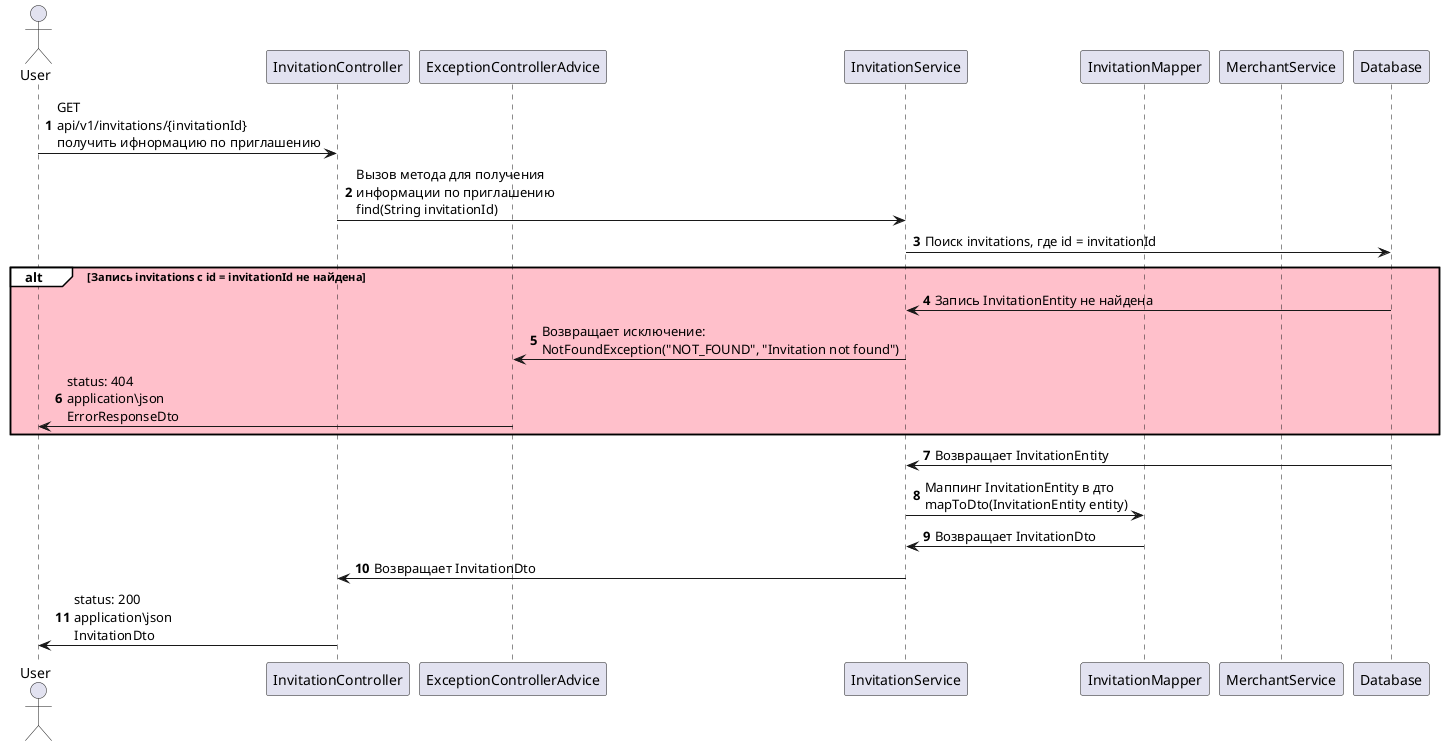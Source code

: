 @startuml
'https://plantuml.com/sequence-diagram

autonumber
actor "User"
participant "InvitationController"
participant "ExceptionControllerAdvice"
participant "InvitationService"
participant "InvitationMapper"
participant "MerchantService"
participant "Database"

"User" -> "InvitationController": GET \napi/v1/invitations/{invitationId} \nполучить ифнормацию по приглашению
"InvitationController" ->"InvitationService": Вызов метода для получения \nинформации по приглашению \nfind(String invitationId)
"InvitationService"->"Database": Поиск invitations, где id = invitationId
alt#white #pink Запись invitations с id = invitationId не найдена
"Database" -> "InvitationService": Запись InvitationEntity не найдена
"InvitationService" -> "ExceptionControllerAdvice": Возвращает исключение: \nNotFoundException("NOT_FOUND", "Invitation not found")
"ExceptionControllerAdvice" -> "User": status: 404 \napplication\json \nErrorResponseDto
end alt
"Database" -> "InvitationService": Возвращает InvitationEntity
"InvitationService" -> "InvitationMapper": Маппинг InvitationEntity в дто \nmapToDto(InvitationEntity entity)
"InvitationMapper" -> "InvitationService": Возвращает InvitationDto
"InvitationService" -> "InvitationController": Возвращает InvitationDto
"InvitationController" -> "User": status: 200 \napplication\json \nInvitationDto
@enduml
